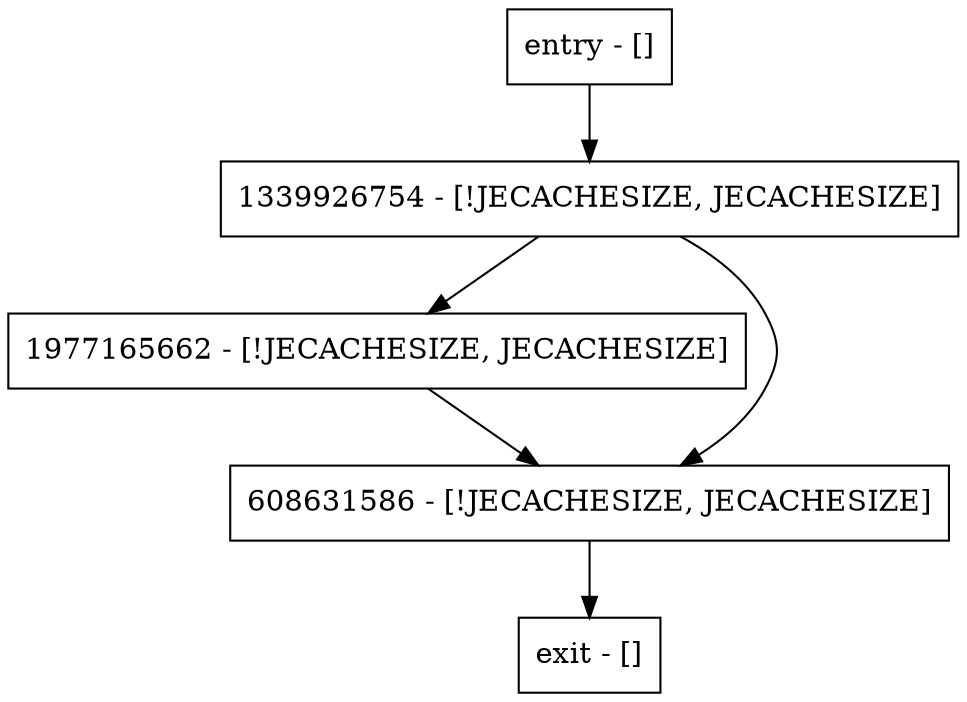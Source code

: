 digraph addEntryToLsnMap {
node [shape=record];
entry [label="entry - []"];
exit [label="exit - []"];
1977165662 [label="1977165662 - [!JECACHESIZE, JECACHESIZE]"];
608631586 [label="608631586 - [!JECACHESIZE, JECACHESIZE]"];
1339926754 [label="1339926754 - [!JECACHESIZE, JECACHESIZE]"];
entry;
exit;
entry -> 1339926754;
1977165662 -> 608631586;
608631586 -> exit;
1339926754 -> 1977165662;
1339926754 -> 608631586;
}
